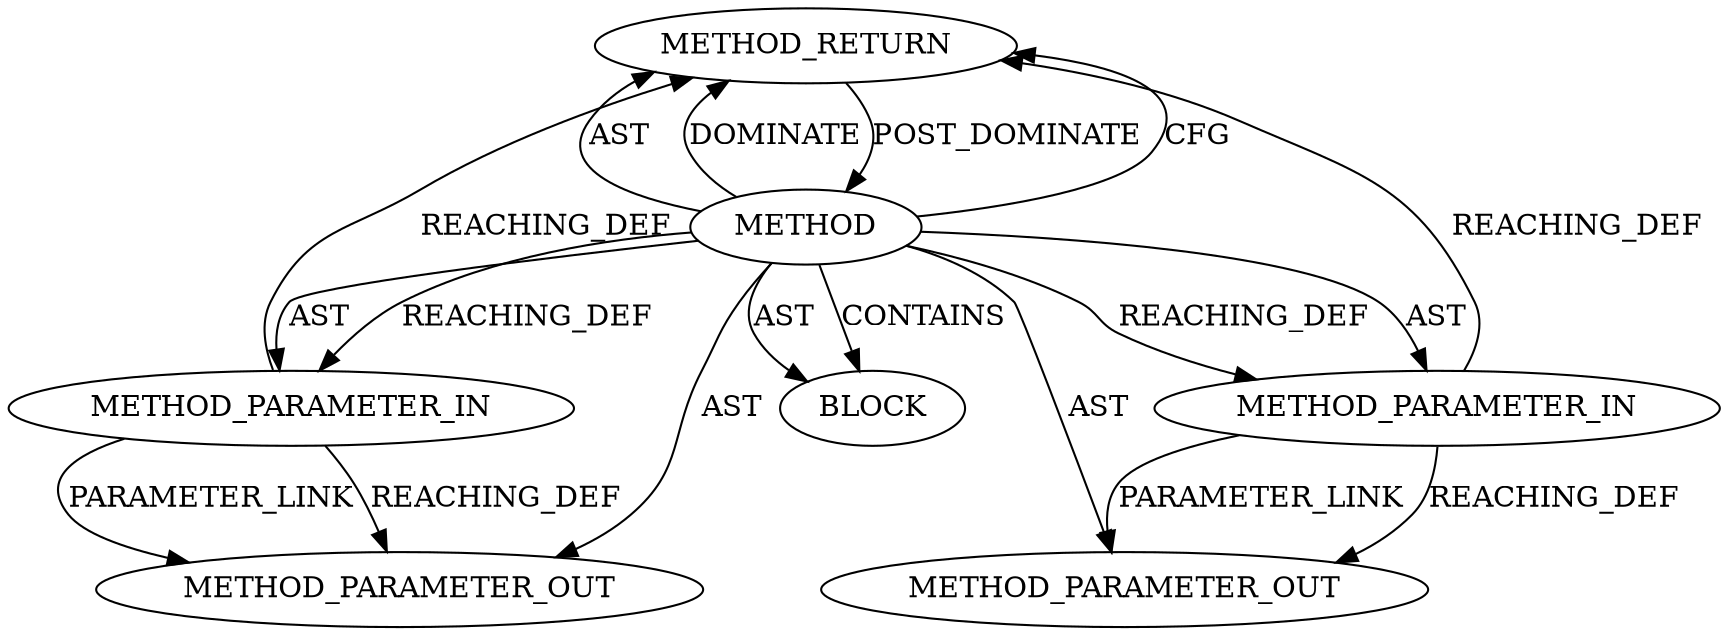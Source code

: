 digraph {
  20361 [label=METHOD_RETURN ORDER=2 CODE="RET" TYPE_FULL_NAME="ANY" EVALUATION_STRATEGY="BY_VALUE"]
  20357 [label=METHOD AST_PARENT_TYPE="NAMESPACE_BLOCK" AST_PARENT_FULL_NAME="<global>" ORDER=0 CODE="<empty>" FULL_NAME="CMSG_OK" IS_EXTERNAL=true FILENAME="<empty>" SIGNATURE="" NAME="CMSG_OK"]
  22151 [label=METHOD_PARAMETER_OUT ORDER=1 CODE="p1" IS_VARIADIC=false TYPE_FULL_NAME="ANY" EVALUATION_STRATEGY="BY_VALUE" INDEX=1 NAME="p1"]
  20360 [label=BLOCK ORDER=1 ARGUMENT_INDEX=1 CODE="<empty>" TYPE_FULL_NAME="ANY"]
  20358 [label=METHOD_PARAMETER_IN ORDER=1 CODE="p1" IS_VARIADIC=false TYPE_FULL_NAME="ANY" EVALUATION_STRATEGY="BY_VALUE" INDEX=1 NAME="p1"]
  22152 [label=METHOD_PARAMETER_OUT ORDER=2 CODE="p2" IS_VARIADIC=false TYPE_FULL_NAME="ANY" EVALUATION_STRATEGY="BY_VALUE" INDEX=2 NAME="p2"]
  20359 [label=METHOD_PARAMETER_IN ORDER=2 CODE="p2" IS_VARIADIC=false TYPE_FULL_NAME="ANY" EVALUATION_STRATEGY="BY_VALUE" INDEX=2 NAME="p2"]
  20357 -> 20358 [label=REACHING_DEF VARIABLE=""]
  20359 -> 20361 [label=REACHING_DEF VARIABLE="p2"]
  20358 -> 22151 [label=PARAMETER_LINK ]
  20361 -> 20357 [label=POST_DOMINATE ]
  20358 -> 22151 [label=REACHING_DEF VARIABLE="p1"]
  20357 -> 22152 [label=AST ]
  20357 -> 22151 [label=AST ]
  20357 -> 20360 [label=AST ]
  20357 -> 20360 [label=CONTAINS ]
  20357 -> 20359 [label=AST ]
  20357 -> 20359 [label=REACHING_DEF VARIABLE=""]
  20357 -> 20358 [label=AST ]
  20358 -> 20361 [label=REACHING_DEF VARIABLE="p1"]
  20357 -> 20361 [label=CFG ]
  20359 -> 22152 [label=REACHING_DEF VARIABLE="p2"]
  20357 -> 20361 [label=AST ]
  20357 -> 20361 [label=DOMINATE ]
  20359 -> 22152 [label=PARAMETER_LINK ]
}
